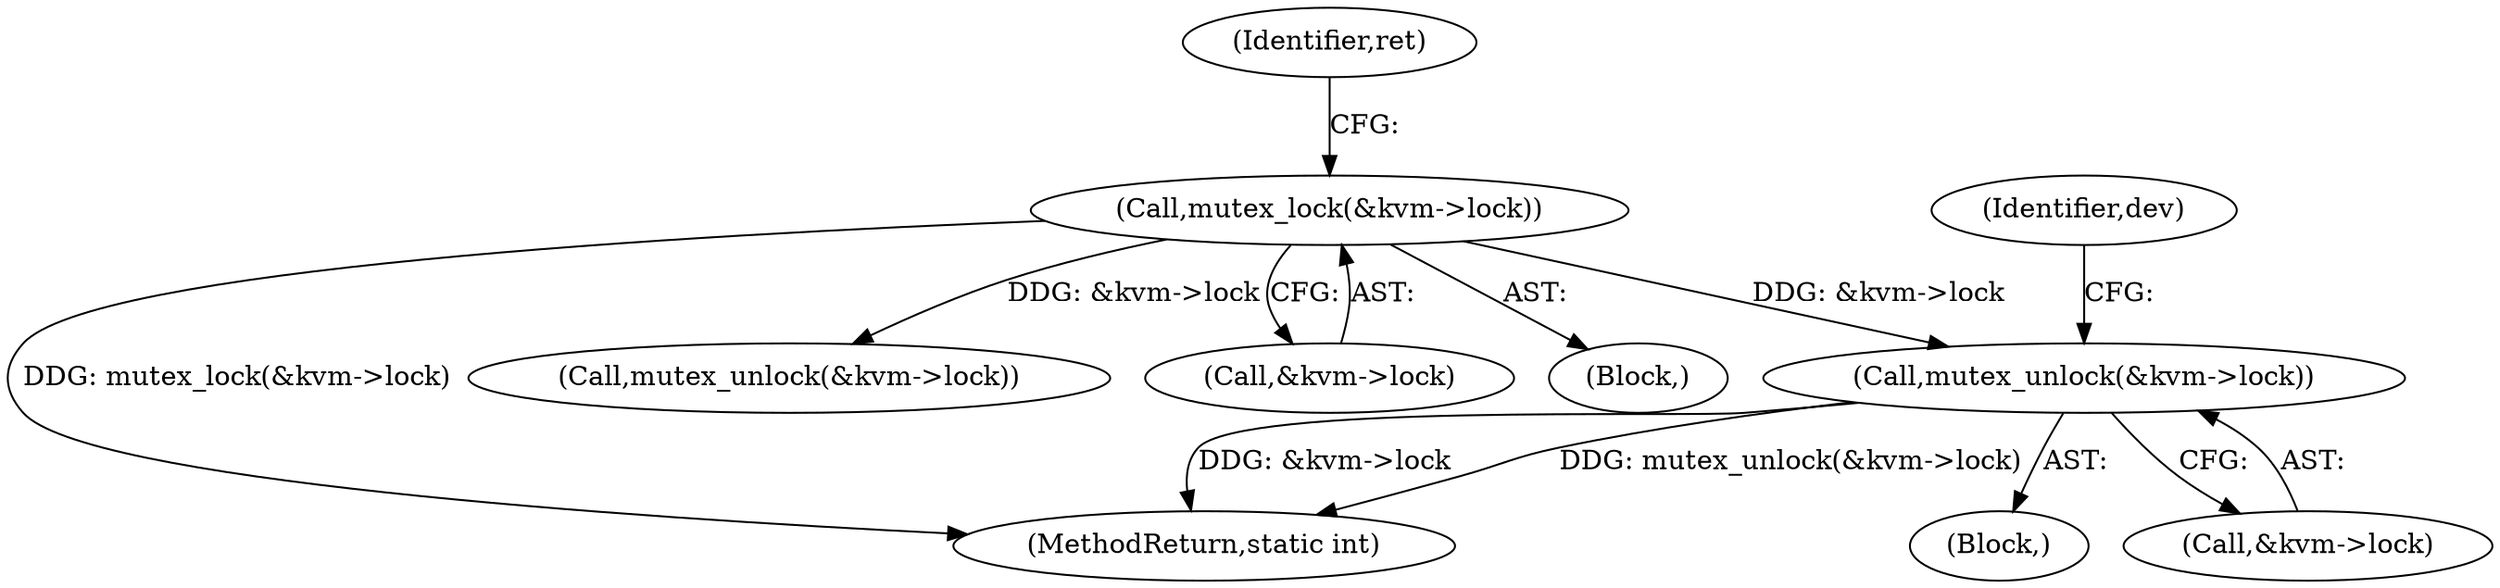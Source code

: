 digraph "0_linux_a0f1d21c1ccb1da66629627a74059dd7f5ac9c61@API" {
"1000186" [label="(Call,mutex_unlock(&kvm->lock))"];
"1000169" [label="(Call,mutex_lock(&kvm->lock))"];
"1000169" [label="(Call,mutex_lock(&kvm->lock))"];
"1000260" [label="(MethodReturn,static int)"];
"1000186" [label="(Call,mutex_unlock(&kvm->lock))"];
"1000185" [label="(Block,)"];
"1000204" [label="(Call,mutex_unlock(&kvm->lock))"];
"1000170" [label="(Call,&kvm->lock)"];
"1000175" [label="(Identifier,ret)"];
"1000103" [label="(Block,)"];
"1000187" [label="(Call,&kvm->lock)"];
"1000192" [label="(Identifier,dev)"];
"1000186" -> "1000185"  [label="AST: "];
"1000186" -> "1000187"  [label="CFG: "];
"1000187" -> "1000186"  [label="AST: "];
"1000192" -> "1000186"  [label="CFG: "];
"1000186" -> "1000260"  [label="DDG: mutex_unlock(&kvm->lock)"];
"1000186" -> "1000260"  [label="DDG: &kvm->lock"];
"1000169" -> "1000186"  [label="DDG: &kvm->lock"];
"1000169" -> "1000103"  [label="AST: "];
"1000169" -> "1000170"  [label="CFG: "];
"1000170" -> "1000169"  [label="AST: "];
"1000175" -> "1000169"  [label="CFG: "];
"1000169" -> "1000260"  [label="DDG: mutex_lock(&kvm->lock)"];
"1000169" -> "1000204"  [label="DDG: &kvm->lock"];
}
